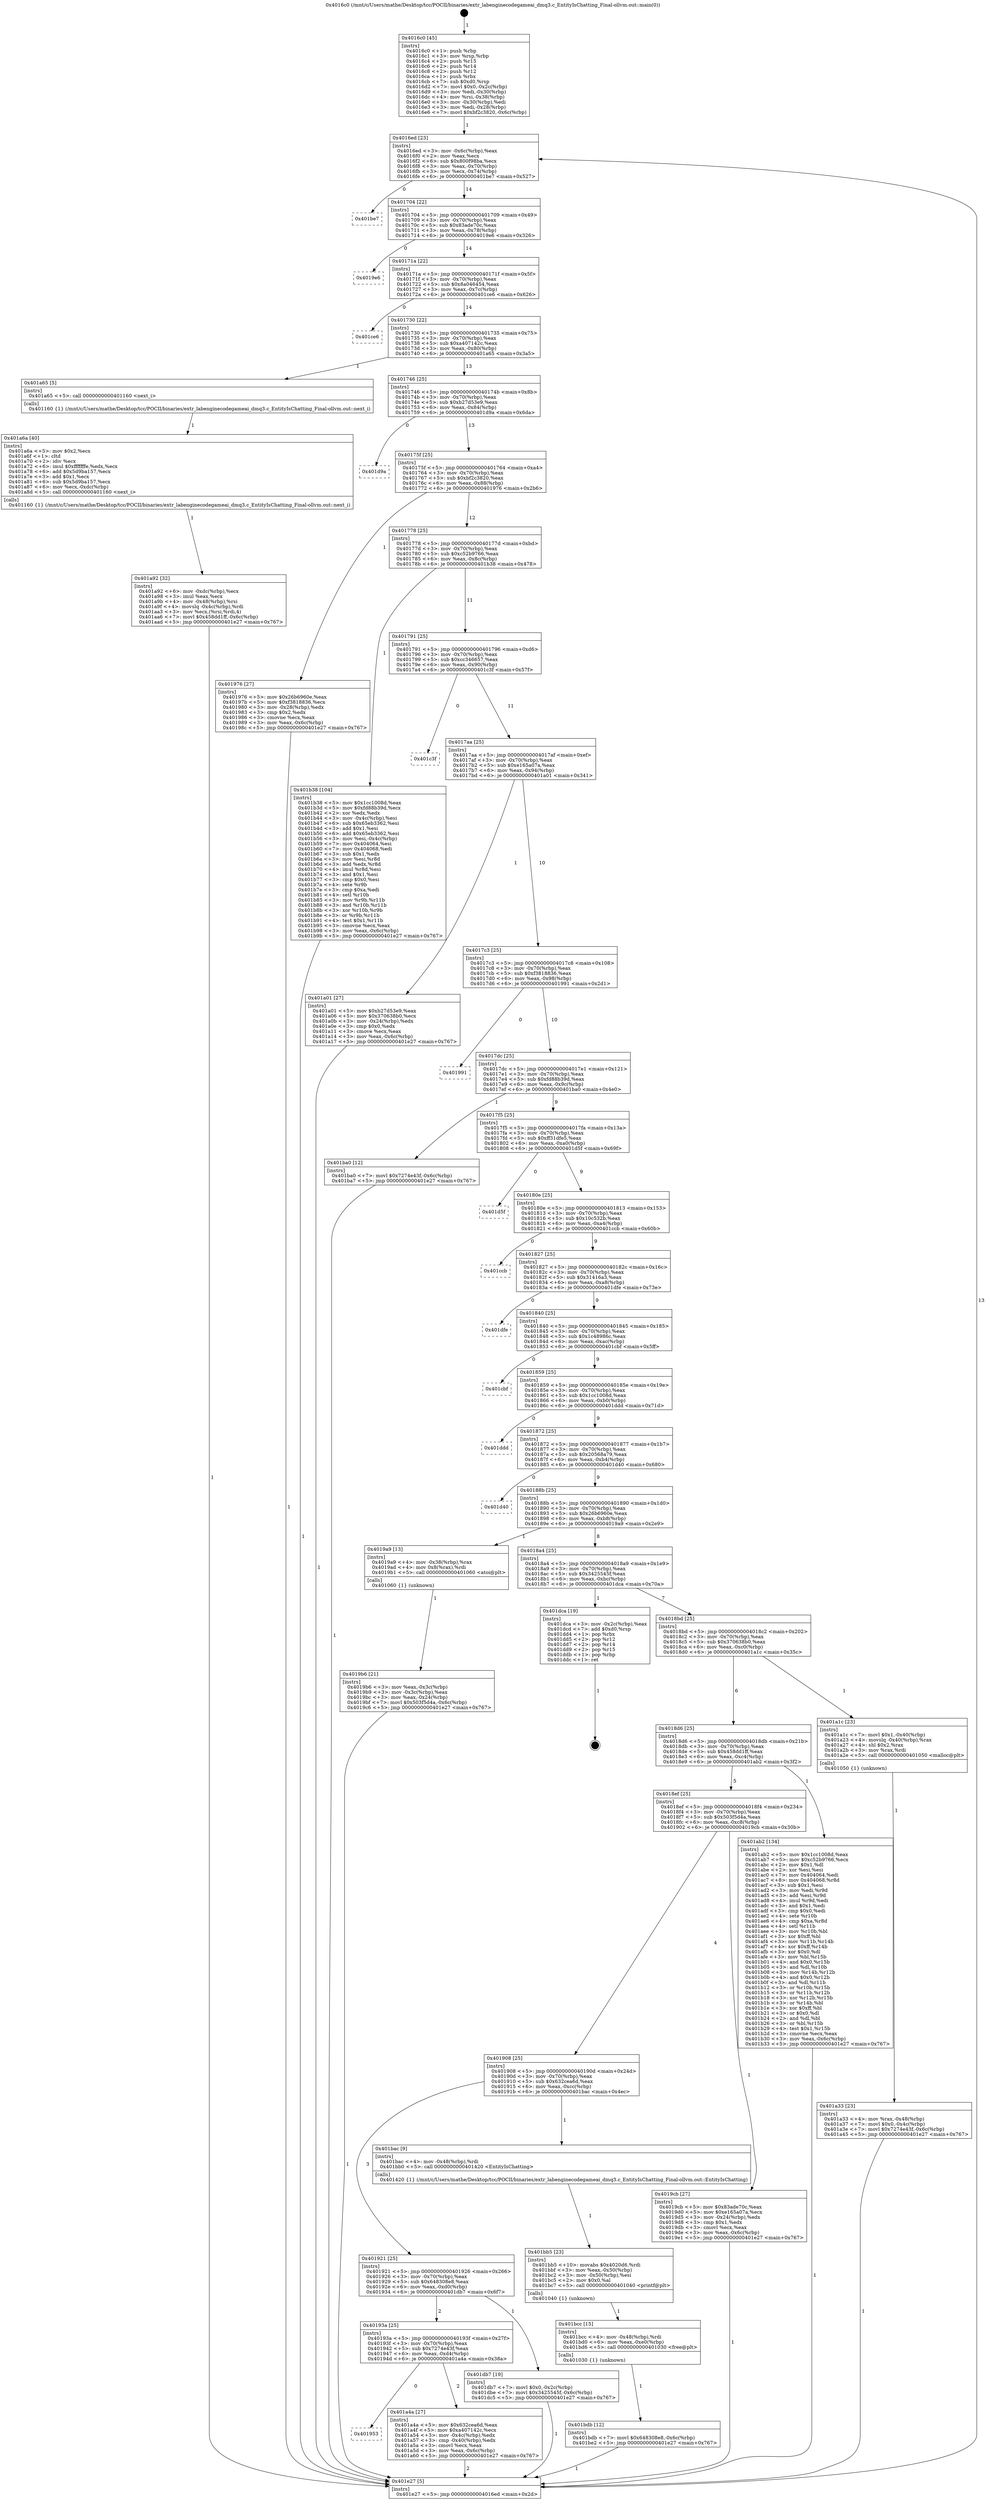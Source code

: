 digraph "0x4016c0" {
  label = "0x4016c0 (/mnt/c/Users/mathe/Desktop/tcc/POCII/binaries/extr_labenginecodegameai_dmq3.c_EntityIsChatting_Final-ollvm.out::main(0))"
  labelloc = "t"
  node[shape=record]

  Entry [label="",width=0.3,height=0.3,shape=circle,fillcolor=black,style=filled]
  "0x4016ed" [label="{
     0x4016ed [23]\l
     | [instrs]\l
     &nbsp;&nbsp;0x4016ed \<+3\>: mov -0x6c(%rbp),%eax\l
     &nbsp;&nbsp;0x4016f0 \<+2\>: mov %eax,%ecx\l
     &nbsp;&nbsp;0x4016f2 \<+6\>: sub $0x800f98ba,%ecx\l
     &nbsp;&nbsp;0x4016f8 \<+3\>: mov %eax,-0x70(%rbp)\l
     &nbsp;&nbsp;0x4016fb \<+3\>: mov %ecx,-0x74(%rbp)\l
     &nbsp;&nbsp;0x4016fe \<+6\>: je 0000000000401be7 \<main+0x527\>\l
  }"]
  "0x401be7" [label="{
     0x401be7\l
  }", style=dashed]
  "0x401704" [label="{
     0x401704 [22]\l
     | [instrs]\l
     &nbsp;&nbsp;0x401704 \<+5\>: jmp 0000000000401709 \<main+0x49\>\l
     &nbsp;&nbsp;0x401709 \<+3\>: mov -0x70(%rbp),%eax\l
     &nbsp;&nbsp;0x40170c \<+5\>: sub $0x83ade70c,%eax\l
     &nbsp;&nbsp;0x401711 \<+3\>: mov %eax,-0x78(%rbp)\l
     &nbsp;&nbsp;0x401714 \<+6\>: je 00000000004019e6 \<main+0x326\>\l
  }"]
  Exit [label="",width=0.3,height=0.3,shape=circle,fillcolor=black,style=filled,peripheries=2]
  "0x4019e6" [label="{
     0x4019e6\l
  }", style=dashed]
  "0x40171a" [label="{
     0x40171a [22]\l
     | [instrs]\l
     &nbsp;&nbsp;0x40171a \<+5\>: jmp 000000000040171f \<main+0x5f\>\l
     &nbsp;&nbsp;0x40171f \<+3\>: mov -0x70(%rbp),%eax\l
     &nbsp;&nbsp;0x401722 \<+5\>: sub $0x8a046454,%eax\l
     &nbsp;&nbsp;0x401727 \<+3\>: mov %eax,-0x7c(%rbp)\l
     &nbsp;&nbsp;0x40172a \<+6\>: je 0000000000401ce6 \<main+0x626\>\l
  }"]
  "0x401bdb" [label="{
     0x401bdb [12]\l
     | [instrs]\l
     &nbsp;&nbsp;0x401bdb \<+7\>: movl $0x648308e8,-0x6c(%rbp)\l
     &nbsp;&nbsp;0x401be2 \<+5\>: jmp 0000000000401e27 \<main+0x767\>\l
  }"]
  "0x401ce6" [label="{
     0x401ce6\l
  }", style=dashed]
  "0x401730" [label="{
     0x401730 [22]\l
     | [instrs]\l
     &nbsp;&nbsp;0x401730 \<+5\>: jmp 0000000000401735 \<main+0x75\>\l
     &nbsp;&nbsp;0x401735 \<+3\>: mov -0x70(%rbp),%eax\l
     &nbsp;&nbsp;0x401738 \<+5\>: sub $0xa407142c,%eax\l
     &nbsp;&nbsp;0x40173d \<+3\>: mov %eax,-0x80(%rbp)\l
     &nbsp;&nbsp;0x401740 \<+6\>: je 0000000000401a65 \<main+0x3a5\>\l
  }"]
  "0x401bcc" [label="{
     0x401bcc [15]\l
     | [instrs]\l
     &nbsp;&nbsp;0x401bcc \<+4\>: mov -0x48(%rbp),%rdi\l
     &nbsp;&nbsp;0x401bd0 \<+6\>: mov %eax,-0xe0(%rbp)\l
     &nbsp;&nbsp;0x401bd6 \<+5\>: call 0000000000401030 \<free@plt\>\l
     | [calls]\l
     &nbsp;&nbsp;0x401030 \{1\} (unknown)\l
  }"]
  "0x401a65" [label="{
     0x401a65 [5]\l
     | [instrs]\l
     &nbsp;&nbsp;0x401a65 \<+5\>: call 0000000000401160 \<next_i\>\l
     | [calls]\l
     &nbsp;&nbsp;0x401160 \{1\} (/mnt/c/Users/mathe/Desktop/tcc/POCII/binaries/extr_labenginecodegameai_dmq3.c_EntityIsChatting_Final-ollvm.out::next_i)\l
  }"]
  "0x401746" [label="{
     0x401746 [25]\l
     | [instrs]\l
     &nbsp;&nbsp;0x401746 \<+5\>: jmp 000000000040174b \<main+0x8b\>\l
     &nbsp;&nbsp;0x40174b \<+3\>: mov -0x70(%rbp),%eax\l
     &nbsp;&nbsp;0x40174e \<+5\>: sub $0xb27d53e9,%eax\l
     &nbsp;&nbsp;0x401753 \<+6\>: mov %eax,-0x84(%rbp)\l
     &nbsp;&nbsp;0x401759 \<+6\>: je 0000000000401d9a \<main+0x6da\>\l
  }"]
  "0x401bb5" [label="{
     0x401bb5 [23]\l
     | [instrs]\l
     &nbsp;&nbsp;0x401bb5 \<+10\>: movabs $0x4020d6,%rdi\l
     &nbsp;&nbsp;0x401bbf \<+3\>: mov %eax,-0x50(%rbp)\l
     &nbsp;&nbsp;0x401bc2 \<+3\>: mov -0x50(%rbp),%esi\l
     &nbsp;&nbsp;0x401bc5 \<+2\>: mov $0x0,%al\l
     &nbsp;&nbsp;0x401bc7 \<+5\>: call 0000000000401040 \<printf@plt\>\l
     | [calls]\l
     &nbsp;&nbsp;0x401040 \{1\} (unknown)\l
  }"]
  "0x401d9a" [label="{
     0x401d9a\l
  }", style=dashed]
  "0x40175f" [label="{
     0x40175f [25]\l
     | [instrs]\l
     &nbsp;&nbsp;0x40175f \<+5\>: jmp 0000000000401764 \<main+0xa4\>\l
     &nbsp;&nbsp;0x401764 \<+3\>: mov -0x70(%rbp),%eax\l
     &nbsp;&nbsp;0x401767 \<+5\>: sub $0xbf2c3820,%eax\l
     &nbsp;&nbsp;0x40176c \<+6\>: mov %eax,-0x88(%rbp)\l
     &nbsp;&nbsp;0x401772 \<+6\>: je 0000000000401976 \<main+0x2b6\>\l
  }"]
  "0x401a92" [label="{
     0x401a92 [32]\l
     | [instrs]\l
     &nbsp;&nbsp;0x401a92 \<+6\>: mov -0xdc(%rbp),%ecx\l
     &nbsp;&nbsp;0x401a98 \<+3\>: imul %eax,%ecx\l
     &nbsp;&nbsp;0x401a9b \<+4\>: mov -0x48(%rbp),%rsi\l
     &nbsp;&nbsp;0x401a9f \<+4\>: movslq -0x4c(%rbp),%rdi\l
     &nbsp;&nbsp;0x401aa3 \<+3\>: mov %ecx,(%rsi,%rdi,4)\l
     &nbsp;&nbsp;0x401aa6 \<+7\>: movl $0x458dd1ff,-0x6c(%rbp)\l
     &nbsp;&nbsp;0x401aad \<+5\>: jmp 0000000000401e27 \<main+0x767\>\l
  }"]
  "0x401976" [label="{
     0x401976 [27]\l
     | [instrs]\l
     &nbsp;&nbsp;0x401976 \<+5\>: mov $0x26b6960e,%eax\l
     &nbsp;&nbsp;0x40197b \<+5\>: mov $0xf3818836,%ecx\l
     &nbsp;&nbsp;0x401980 \<+3\>: mov -0x28(%rbp),%edx\l
     &nbsp;&nbsp;0x401983 \<+3\>: cmp $0x2,%edx\l
     &nbsp;&nbsp;0x401986 \<+3\>: cmovne %ecx,%eax\l
     &nbsp;&nbsp;0x401989 \<+3\>: mov %eax,-0x6c(%rbp)\l
     &nbsp;&nbsp;0x40198c \<+5\>: jmp 0000000000401e27 \<main+0x767\>\l
  }"]
  "0x401778" [label="{
     0x401778 [25]\l
     | [instrs]\l
     &nbsp;&nbsp;0x401778 \<+5\>: jmp 000000000040177d \<main+0xbd\>\l
     &nbsp;&nbsp;0x40177d \<+3\>: mov -0x70(%rbp),%eax\l
     &nbsp;&nbsp;0x401780 \<+5\>: sub $0xc52b9766,%eax\l
     &nbsp;&nbsp;0x401785 \<+6\>: mov %eax,-0x8c(%rbp)\l
     &nbsp;&nbsp;0x40178b \<+6\>: je 0000000000401b38 \<main+0x478\>\l
  }"]
  "0x401e27" [label="{
     0x401e27 [5]\l
     | [instrs]\l
     &nbsp;&nbsp;0x401e27 \<+5\>: jmp 00000000004016ed \<main+0x2d\>\l
  }"]
  "0x4016c0" [label="{
     0x4016c0 [45]\l
     | [instrs]\l
     &nbsp;&nbsp;0x4016c0 \<+1\>: push %rbp\l
     &nbsp;&nbsp;0x4016c1 \<+3\>: mov %rsp,%rbp\l
     &nbsp;&nbsp;0x4016c4 \<+2\>: push %r15\l
     &nbsp;&nbsp;0x4016c6 \<+2\>: push %r14\l
     &nbsp;&nbsp;0x4016c8 \<+2\>: push %r12\l
     &nbsp;&nbsp;0x4016ca \<+1\>: push %rbx\l
     &nbsp;&nbsp;0x4016cb \<+7\>: sub $0xd0,%rsp\l
     &nbsp;&nbsp;0x4016d2 \<+7\>: movl $0x0,-0x2c(%rbp)\l
     &nbsp;&nbsp;0x4016d9 \<+3\>: mov %edi,-0x30(%rbp)\l
     &nbsp;&nbsp;0x4016dc \<+4\>: mov %rsi,-0x38(%rbp)\l
     &nbsp;&nbsp;0x4016e0 \<+3\>: mov -0x30(%rbp),%edi\l
     &nbsp;&nbsp;0x4016e3 \<+3\>: mov %edi,-0x28(%rbp)\l
     &nbsp;&nbsp;0x4016e6 \<+7\>: movl $0xbf2c3820,-0x6c(%rbp)\l
  }"]
  "0x401a6a" [label="{
     0x401a6a [40]\l
     | [instrs]\l
     &nbsp;&nbsp;0x401a6a \<+5\>: mov $0x2,%ecx\l
     &nbsp;&nbsp;0x401a6f \<+1\>: cltd\l
     &nbsp;&nbsp;0x401a70 \<+2\>: idiv %ecx\l
     &nbsp;&nbsp;0x401a72 \<+6\>: imul $0xfffffffe,%edx,%ecx\l
     &nbsp;&nbsp;0x401a78 \<+6\>: add $0x5d9ba157,%ecx\l
     &nbsp;&nbsp;0x401a7e \<+3\>: add $0x1,%ecx\l
     &nbsp;&nbsp;0x401a81 \<+6\>: sub $0x5d9ba157,%ecx\l
     &nbsp;&nbsp;0x401a87 \<+6\>: mov %ecx,-0xdc(%rbp)\l
     &nbsp;&nbsp;0x401a8d \<+5\>: call 0000000000401160 \<next_i\>\l
     | [calls]\l
     &nbsp;&nbsp;0x401160 \{1\} (/mnt/c/Users/mathe/Desktop/tcc/POCII/binaries/extr_labenginecodegameai_dmq3.c_EntityIsChatting_Final-ollvm.out::next_i)\l
  }"]
  "0x401b38" [label="{
     0x401b38 [104]\l
     | [instrs]\l
     &nbsp;&nbsp;0x401b38 \<+5\>: mov $0x1cc1008d,%eax\l
     &nbsp;&nbsp;0x401b3d \<+5\>: mov $0xfd88b39d,%ecx\l
     &nbsp;&nbsp;0x401b42 \<+2\>: xor %edx,%edx\l
     &nbsp;&nbsp;0x401b44 \<+3\>: mov -0x4c(%rbp),%esi\l
     &nbsp;&nbsp;0x401b47 \<+6\>: sub $0x65eb3362,%esi\l
     &nbsp;&nbsp;0x401b4d \<+3\>: add $0x1,%esi\l
     &nbsp;&nbsp;0x401b50 \<+6\>: add $0x65eb3362,%esi\l
     &nbsp;&nbsp;0x401b56 \<+3\>: mov %esi,-0x4c(%rbp)\l
     &nbsp;&nbsp;0x401b59 \<+7\>: mov 0x404064,%esi\l
     &nbsp;&nbsp;0x401b60 \<+7\>: mov 0x404068,%edi\l
     &nbsp;&nbsp;0x401b67 \<+3\>: sub $0x1,%edx\l
     &nbsp;&nbsp;0x401b6a \<+3\>: mov %esi,%r8d\l
     &nbsp;&nbsp;0x401b6d \<+3\>: add %edx,%r8d\l
     &nbsp;&nbsp;0x401b70 \<+4\>: imul %r8d,%esi\l
     &nbsp;&nbsp;0x401b74 \<+3\>: and $0x1,%esi\l
     &nbsp;&nbsp;0x401b77 \<+3\>: cmp $0x0,%esi\l
     &nbsp;&nbsp;0x401b7a \<+4\>: sete %r9b\l
     &nbsp;&nbsp;0x401b7e \<+3\>: cmp $0xa,%edi\l
     &nbsp;&nbsp;0x401b81 \<+4\>: setl %r10b\l
     &nbsp;&nbsp;0x401b85 \<+3\>: mov %r9b,%r11b\l
     &nbsp;&nbsp;0x401b88 \<+3\>: and %r10b,%r11b\l
     &nbsp;&nbsp;0x401b8b \<+3\>: xor %r10b,%r9b\l
     &nbsp;&nbsp;0x401b8e \<+3\>: or %r9b,%r11b\l
     &nbsp;&nbsp;0x401b91 \<+4\>: test $0x1,%r11b\l
     &nbsp;&nbsp;0x401b95 \<+3\>: cmovne %ecx,%eax\l
     &nbsp;&nbsp;0x401b98 \<+3\>: mov %eax,-0x6c(%rbp)\l
     &nbsp;&nbsp;0x401b9b \<+5\>: jmp 0000000000401e27 \<main+0x767\>\l
  }"]
  "0x401791" [label="{
     0x401791 [25]\l
     | [instrs]\l
     &nbsp;&nbsp;0x401791 \<+5\>: jmp 0000000000401796 \<main+0xd6\>\l
     &nbsp;&nbsp;0x401796 \<+3\>: mov -0x70(%rbp),%eax\l
     &nbsp;&nbsp;0x401799 \<+5\>: sub $0xcc346657,%eax\l
     &nbsp;&nbsp;0x40179e \<+6\>: mov %eax,-0x90(%rbp)\l
     &nbsp;&nbsp;0x4017a4 \<+6\>: je 0000000000401c3f \<main+0x57f\>\l
  }"]
  "0x401953" [label="{
     0x401953\l
  }", style=dashed]
  "0x401c3f" [label="{
     0x401c3f\l
  }", style=dashed]
  "0x4017aa" [label="{
     0x4017aa [25]\l
     | [instrs]\l
     &nbsp;&nbsp;0x4017aa \<+5\>: jmp 00000000004017af \<main+0xef\>\l
     &nbsp;&nbsp;0x4017af \<+3\>: mov -0x70(%rbp),%eax\l
     &nbsp;&nbsp;0x4017b2 \<+5\>: sub $0xe165a07a,%eax\l
     &nbsp;&nbsp;0x4017b7 \<+6\>: mov %eax,-0x94(%rbp)\l
     &nbsp;&nbsp;0x4017bd \<+6\>: je 0000000000401a01 \<main+0x341\>\l
  }"]
  "0x401a4a" [label="{
     0x401a4a [27]\l
     | [instrs]\l
     &nbsp;&nbsp;0x401a4a \<+5\>: mov $0x632cea6d,%eax\l
     &nbsp;&nbsp;0x401a4f \<+5\>: mov $0xa407142c,%ecx\l
     &nbsp;&nbsp;0x401a54 \<+3\>: mov -0x4c(%rbp),%edx\l
     &nbsp;&nbsp;0x401a57 \<+3\>: cmp -0x40(%rbp),%edx\l
     &nbsp;&nbsp;0x401a5a \<+3\>: cmovl %ecx,%eax\l
     &nbsp;&nbsp;0x401a5d \<+3\>: mov %eax,-0x6c(%rbp)\l
     &nbsp;&nbsp;0x401a60 \<+5\>: jmp 0000000000401e27 \<main+0x767\>\l
  }"]
  "0x401a01" [label="{
     0x401a01 [27]\l
     | [instrs]\l
     &nbsp;&nbsp;0x401a01 \<+5\>: mov $0xb27d53e9,%eax\l
     &nbsp;&nbsp;0x401a06 \<+5\>: mov $0x370638b0,%ecx\l
     &nbsp;&nbsp;0x401a0b \<+3\>: mov -0x24(%rbp),%edx\l
     &nbsp;&nbsp;0x401a0e \<+3\>: cmp $0x0,%edx\l
     &nbsp;&nbsp;0x401a11 \<+3\>: cmove %ecx,%eax\l
     &nbsp;&nbsp;0x401a14 \<+3\>: mov %eax,-0x6c(%rbp)\l
     &nbsp;&nbsp;0x401a17 \<+5\>: jmp 0000000000401e27 \<main+0x767\>\l
  }"]
  "0x4017c3" [label="{
     0x4017c3 [25]\l
     | [instrs]\l
     &nbsp;&nbsp;0x4017c3 \<+5\>: jmp 00000000004017c8 \<main+0x108\>\l
     &nbsp;&nbsp;0x4017c8 \<+3\>: mov -0x70(%rbp),%eax\l
     &nbsp;&nbsp;0x4017cb \<+5\>: sub $0xf3818836,%eax\l
     &nbsp;&nbsp;0x4017d0 \<+6\>: mov %eax,-0x98(%rbp)\l
     &nbsp;&nbsp;0x4017d6 \<+6\>: je 0000000000401991 \<main+0x2d1\>\l
  }"]
  "0x40193a" [label="{
     0x40193a [25]\l
     | [instrs]\l
     &nbsp;&nbsp;0x40193a \<+5\>: jmp 000000000040193f \<main+0x27f\>\l
     &nbsp;&nbsp;0x40193f \<+3\>: mov -0x70(%rbp),%eax\l
     &nbsp;&nbsp;0x401942 \<+5\>: sub $0x7274e43f,%eax\l
     &nbsp;&nbsp;0x401947 \<+6\>: mov %eax,-0xd4(%rbp)\l
     &nbsp;&nbsp;0x40194d \<+6\>: je 0000000000401a4a \<main+0x38a\>\l
  }"]
  "0x401991" [label="{
     0x401991\l
  }", style=dashed]
  "0x4017dc" [label="{
     0x4017dc [25]\l
     | [instrs]\l
     &nbsp;&nbsp;0x4017dc \<+5\>: jmp 00000000004017e1 \<main+0x121\>\l
     &nbsp;&nbsp;0x4017e1 \<+3\>: mov -0x70(%rbp),%eax\l
     &nbsp;&nbsp;0x4017e4 \<+5\>: sub $0xfd88b39d,%eax\l
     &nbsp;&nbsp;0x4017e9 \<+6\>: mov %eax,-0x9c(%rbp)\l
     &nbsp;&nbsp;0x4017ef \<+6\>: je 0000000000401ba0 \<main+0x4e0\>\l
  }"]
  "0x401db7" [label="{
     0x401db7 [19]\l
     | [instrs]\l
     &nbsp;&nbsp;0x401db7 \<+7\>: movl $0x0,-0x2c(%rbp)\l
     &nbsp;&nbsp;0x401dbe \<+7\>: movl $0x3425545f,-0x6c(%rbp)\l
     &nbsp;&nbsp;0x401dc5 \<+5\>: jmp 0000000000401e27 \<main+0x767\>\l
  }"]
  "0x401ba0" [label="{
     0x401ba0 [12]\l
     | [instrs]\l
     &nbsp;&nbsp;0x401ba0 \<+7\>: movl $0x7274e43f,-0x6c(%rbp)\l
     &nbsp;&nbsp;0x401ba7 \<+5\>: jmp 0000000000401e27 \<main+0x767\>\l
  }"]
  "0x4017f5" [label="{
     0x4017f5 [25]\l
     | [instrs]\l
     &nbsp;&nbsp;0x4017f5 \<+5\>: jmp 00000000004017fa \<main+0x13a\>\l
     &nbsp;&nbsp;0x4017fa \<+3\>: mov -0x70(%rbp),%eax\l
     &nbsp;&nbsp;0x4017fd \<+5\>: sub $0xff31dfe5,%eax\l
     &nbsp;&nbsp;0x401802 \<+6\>: mov %eax,-0xa0(%rbp)\l
     &nbsp;&nbsp;0x401808 \<+6\>: je 0000000000401d5f \<main+0x69f\>\l
  }"]
  "0x401921" [label="{
     0x401921 [25]\l
     | [instrs]\l
     &nbsp;&nbsp;0x401921 \<+5\>: jmp 0000000000401926 \<main+0x266\>\l
     &nbsp;&nbsp;0x401926 \<+3\>: mov -0x70(%rbp),%eax\l
     &nbsp;&nbsp;0x401929 \<+5\>: sub $0x648308e8,%eax\l
     &nbsp;&nbsp;0x40192e \<+6\>: mov %eax,-0xd0(%rbp)\l
     &nbsp;&nbsp;0x401934 \<+6\>: je 0000000000401db7 \<main+0x6f7\>\l
  }"]
  "0x401d5f" [label="{
     0x401d5f\l
  }", style=dashed]
  "0x40180e" [label="{
     0x40180e [25]\l
     | [instrs]\l
     &nbsp;&nbsp;0x40180e \<+5\>: jmp 0000000000401813 \<main+0x153\>\l
     &nbsp;&nbsp;0x401813 \<+3\>: mov -0x70(%rbp),%eax\l
     &nbsp;&nbsp;0x401816 \<+5\>: sub $0x10c532b,%eax\l
     &nbsp;&nbsp;0x40181b \<+6\>: mov %eax,-0xa4(%rbp)\l
     &nbsp;&nbsp;0x401821 \<+6\>: je 0000000000401ccb \<main+0x60b\>\l
  }"]
  "0x401bac" [label="{
     0x401bac [9]\l
     | [instrs]\l
     &nbsp;&nbsp;0x401bac \<+4\>: mov -0x48(%rbp),%rdi\l
     &nbsp;&nbsp;0x401bb0 \<+5\>: call 0000000000401420 \<EntityIsChatting\>\l
     | [calls]\l
     &nbsp;&nbsp;0x401420 \{1\} (/mnt/c/Users/mathe/Desktop/tcc/POCII/binaries/extr_labenginecodegameai_dmq3.c_EntityIsChatting_Final-ollvm.out::EntityIsChatting)\l
  }"]
  "0x401ccb" [label="{
     0x401ccb\l
  }", style=dashed]
  "0x401827" [label="{
     0x401827 [25]\l
     | [instrs]\l
     &nbsp;&nbsp;0x401827 \<+5\>: jmp 000000000040182c \<main+0x16c\>\l
     &nbsp;&nbsp;0x40182c \<+3\>: mov -0x70(%rbp),%eax\l
     &nbsp;&nbsp;0x40182f \<+5\>: sub $0x31416a3,%eax\l
     &nbsp;&nbsp;0x401834 \<+6\>: mov %eax,-0xa8(%rbp)\l
     &nbsp;&nbsp;0x40183a \<+6\>: je 0000000000401dfe \<main+0x73e\>\l
  }"]
  "0x401a33" [label="{
     0x401a33 [23]\l
     | [instrs]\l
     &nbsp;&nbsp;0x401a33 \<+4\>: mov %rax,-0x48(%rbp)\l
     &nbsp;&nbsp;0x401a37 \<+7\>: movl $0x0,-0x4c(%rbp)\l
     &nbsp;&nbsp;0x401a3e \<+7\>: movl $0x7274e43f,-0x6c(%rbp)\l
     &nbsp;&nbsp;0x401a45 \<+5\>: jmp 0000000000401e27 \<main+0x767\>\l
  }"]
  "0x401dfe" [label="{
     0x401dfe\l
  }", style=dashed]
  "0x401840" [label="{
     0x401840 [25]\l
     | [instrs]\l
     &nbsp;&nbsp;0x401840 \<+5\>: jmp 0000000000401845 \<main+0x185\>\l
     &nbsp;&nbsp;0x401845 \<+3\>: mov -0x70(%rbp),%eax\l
     &nbsp;&nbsp;0x401848 \<+5\>: sub $0x1c48986c,%eax\l
     &nbsp;&nbsp;0x40184d \<+6\>: mov %eax,-0xac(%rbp)\l
     &nbsp;&nbsp;0x401853 \<+6\>: je 0000000000401cbf \<main+0x5ff\>\l
  }"]
  "0x401908" [label="{
     0x401908 [25]\l
     | [instrs]\l
     &nbsp;&nbsp;0x401908 \<+5\>: jmp 000000000040190d \<main+0x24d\>\l
     &nbsp;&nbsp;0x40190d \<+3\>: mov -0x70(%rbp),%eax\l
     &nbsp;&nbsp;0x401910 \<+5\>: sub $0x632cea6d,%eax\l
     &nbsp;&nbsp;0x401915 \<+6\>: mov %eax,-0xcc(%rbp)\l
     &nbsp;&nbsp;0x40191b \<+6\>: je 0000000000401bac \<main+0x4ec\>\l
  }"]
  "0x401cbf" [label="{
     0x401cbf\l
  }", style=dashed]
  "0x401859" [label="{
     0x401859 [25]\l
     | [instrs]\l
     &nbsp;&nbsp;0x401859 \<+5\>: jmp 000000000040185e \<main+0x19e\>\l
     &nbsp;&nbsp;0x40185e \<+3\>: mov -0x70(%rbp),%eax\l
     &nbsp;&nbsp;0x401861 \<+5\>: sub $0x1cc1008d,%eax\l
     &nbsp;&nbsp;0x401866 \<+6\>: mov %eax,-0xb0(%rbp)\l
     &nbsp;&nbsp;0x40186c \<+6\>: je 0000000000401ddd \<main+0x71d\>\l
  }"]
  "0x4019cb" [label="{
     0x4019cb [27]\l
     | [instrs]\l
     &nbsp;&nbsp;0x4019cb \<+5\>: mov $0x83ade70c,%eax\l
     &nbsp;&nbsp;0x4019d0 \<+5\>: mov $0xe165a07a,%ecx\l
     &nbsp;&nbsp;0x4019d5 \<+3\>: mov -0x24(%rbp),%edx\l
     &nbsp;&nbsp;0x4019d8 \<+3\>: cmp $0x1,%edx\l
     &nbsp;&nbsp;0x4019db \<+3\>: cmovl %ecx,%eax\l
     &nbsp;&nbsp;0x4019de \<+3\>: mov %eax,-0x6c(%rbp)\l
     &nbsp;&nbsp;0x4019e1 \<+5\>: jmp 0000000000401e27 \<main+0x767\>\l
  }"]
  "0x401ddd" [label="{
     0x401ddd\l
  }", style=dashed]
  "0x401872" [label="{
     0x401872 [25]\l
     | [instrs]\l
     &nbsp;&nbsp;0x401872 \<+5\>: jmp 0000000000401877 \<main+0x1b7\>\l
     &nbsp;&nbsp;0x401877 \<+3\>: mov -0x70(%rbp),%eax\l
     &nbsp;&nbsp;0x40187a \<+5\>: sub $0x20568a79,%eax\l
     &nbsp;&nbsp;0x40187f \<+6\>: mov %eax,-0xb4(%rbp)\l
     &nbsp;&nbsp;0x401885 \<+6\>: je 0000000000401d40 \<main+0x680\>\l
  }"]
  "0x4018ef" [label="{
     0x4018ef [25]\l
     | [instrs]\l
     &nbsp;&nbsp;0x4018ef \<+5\>: jmp 00000000004018f4 \<main+0x234\>\l
     &nbsp;&nbsp;0x4018f4 \<+3\>: mov -0x70(%rbp),%eax\l
     &nbsp;&nbsp;0x4018f7 \<+5\>: sub $0x503f5d4a,%eax\l
     &nbsp;&nbsp;0x4018fc \<+6\>: mov %eax,-0xc8(%rbp)\l
     &nbsp;&nbsp;0x401902 \<+6\>: je 00000000004019cb \<main+0x30b\>\l
  }"]
  "0x401d40" [label="{
     0x401d40\l
  }", style=dashed]
  "0x40188b" [label="{
     0x40188b [25]\l
     | [instrs]\l
     &nbsp;&nbsp;0x40188b \<+5\>: jmp 0000000000401890 \<main+0x1d0\>\l
     &nbsp;&nbsp;0x401890 \<+3\>: mov -0x70(%rbp),%eax\l
     &nbsp;&nbsp;0x401893 \<+5\>: sub $0x26b6960e,%eax\l
     &nbsp;&nbsp;0x401898 \<+6\>: mov %eax,-0xb8(%rbp)\l
     &nbsp;&nbsp;0x40189e \<+6\>: je 00000000004019a9 \<main+0x2e9\>\l
  }"]
  "0x401ab2" [label="{
     0x401ab2 [134]\l
     | [instrs]\l
     &nbsp;&nbsp;0x401ab2 \<+5\>: mov $0x1cc1008d,%eax\l
     &nbsp;&nbsp;0x401ab7 \<+5\>: mov $0xc52b9766,%ecx\l
     &nbsp;&nbsp;0x401abc \<+2\>: mov $0x1,%dl\l
     &nbsp;&nbsp;0x401abe \<+2\>: xor %esi,%esi\l
     &nbsp;&nbsp;0x401ac0 \<+7\>: mov 0x404064,%edi\l
     &nbsp;&nbsp;0x401ac7 \<+8\>: mov 0x404068,%r8d\l
     &nbsp;&nbsp;0x401acf \<+3\>: sub $0x1,%esi\l
     &nbsp;&nbsp;0x401ad2 \<+3\>: mov %edi,%r9d\l
     &nbsp;&nbsp;0x401ad5 \<+3\>: add %esi,%r9d\l
     &nbsp;&nbsp;0x401ad8 \<+4\>: imul %r9d,%edi\l
     &nbsp;&nbsp;0x401adc \<+3\>: and $0x1,%edi\l
     &nbsp;&nbsp;0x401adf \<+3\>: cmp $0x0,%edi\l
     &nbsp;&nbsp;0x401ae2 \<+4\>: sete %r10b\l
     &nbsp;&nbsp;0x401ae6 \<+4\>: cmp $0xa,%r8d\l
     &nbsp;&nbsp;0x401aea \<+4\>: setl %r11b\l
     &nbsp;&nbsp;0x401aee \<+3\>: mov %r10b,%bl\l
     &nbsp;&nbsp;0x401af1 \<+3\>: xor $0xff,%bl\l
     &nbsp;&nbsp;0x401af4 \<+3\>: mov %r11b,%r14b\l
     &nbsp;&nbsp;0x401af7 \<+4\>: xor $0xff,%r14b\l
     &nbsp;&nbsp;0x401afb \<+3\>: xor $0x0,%dl\l
     &nbsp;&nbsp;0x401afe \<+3\>: mov %bl,%r15b\l
     &nbsp;&nbsp;0x401b01 \<+4\>: and $0x0,%r15b\l
     &nbsp;&nbsp;0x401b05 \<+3\>: and %dl,%r10b\l
     &nbsp;&nbsp;0x401b08 \<+3\>: mov %r14b,%r12b\l
     &nbsp;&nbsp;0x401b0b \<+4\>: and $0x0,%r12b\l
     &nbsp;&nbsp;0x401b0f \<+3\>: and %dl,%r11b\l
     &nbsp;&nbsp;0x401b12 \<+3\>: or %r10b,%r15b\l
     &nbsp;&nbsp;0x401b15 \<+3\>: or %r11b,%r12b\l
     &nbsp;&nbsp;0x401b18 \<+3\>: xor %r12b,%r15b\l
     &nbsp;&nbsp;0x401b1b \<+3\>: or %r14b,%bl\l
     &nbsp;&nbsp;0x401b1e \<+3\>: xor $0xff,%bl\l
     &nbsp;&nbsp;0x401b21 \<+3\>: or $0x0,%dl\l
     &nbsp;&nbsp;0x401b24 \<+2\>: and %dl,%bl\l
     &nbsp;&nbsp;0x401b26 \<+3\>: or %bl,%r15b\l
     &nbsp;&nbsp;0x401b29 \<+4\>: test $0x1,%r15b\l
     &nbsp;&nbsp;0x401b2d \<+3\>: cmovne %ecx,%eax\l
     &nbsp;&nbsp;0x401b30 \<+3\>: mov %eax,-0x6c(%rbp)\l
     &nbsp;&nbsp;0x401b33 \<+5\>: jmp 0000000000401e27 \<main+0x767\>\l
  }"]
  "0x4019a9" [label="{
     0x4019a9 [13]\l
     | [instrs]\l
     &nbsp;&nbsp;0x4019a9 \<+4\>: mov -0x38(%rbp),%rax\l
     &nbsp;&nbsp;0x4019ad \<+4\>: mov 0x8(%rax),%rdi\l
     &nbsp;&nbsp;0x4019b1 \<+5\>: call 0000000000401060 \<atoi@plt\>\l
     | [calls]\l
     &nbsp;&nbsp;0x401060 \{1\} (unknown)\l
  }"]
  "0x4018a4" [label="{
     0x4018a4 [25]\l
     | [instrs]\l
     &nbsp;&nbsp;0x4018a4 \<+5\>: jmp 00000000004018a9 \<main+0x1e9\>\l
     &nbsp;&nbsp;0x4018a9 \<+3\>: mov -0x70(%rbp),%eax\l
     &nbsp;&nbsp;0x4018ac \<+5\>: sub $0x3425545f,%eax\l
     &nbsp;&nbsp;0x4018b1 \<+6\>: mov %eax,-0xbc(%rbp)\l
     &nbsp;&nbsp;0x4018b7 \<+6\>: je 0000000000401dca \<main+0x70a\>\l
  }"]
  "0x4019b6" [label="{
     0x4019b6 [21]\l
     | [instrs]\l
     &nbsp;&nbsp;0x4019b6 \<+3\>: mov %eax,-0x3c(%rbp)\l
     &nbsp;&nbsp;0x4019b9 \<+3\>: mov -0x3c(%rbp),%eax\l
     &nbsp;&nbsp;0x4019bc \<+3\>: mov %eax,-0x24(%rbp)\l
     &nbsp;&nbsp;0x4019bf \<+7\>: movl $0x503f5d4a,-0x6c(%rbp)\l
     &nbsp;&nbsp;0x4019c6 \<+5\>: jmp 0000000000401e27 \<main+0x767\>\l
  }"]
  "0x4018d6" [label="{
     0x4018d6 [25]\l
     | [instrs]\l
     &nbsp;&nbsp;0x4018d6 \<+5\>: jmp 00000000004018db \<main+0x21b\>\l
     &nbsp;&nbsp;0x4018db \<+3\>: mov -0x70(%rbp),%eax\l
     &nbsp;&nbsp;0x4018de \<+5\>: sub $0x458dd1ff,%eax\l
     &nbsp;&nbsp;0x4018e3 \<+6\>: mov %eax,-0xc4(%rbp)\l
     &nbsp;&nbsp;0x4018e9 \<+6\>: je 0000000000401ab2 \<main+0x3f2\>\l
  }"]
  "0x401dca" [label="{
     0x401dca [19]\l
     | [instrs]\l
     &nbsp;&nbsp;0x401dca \<+3\>: mov -0x2c(%rbp),%eax\l
     &nbsp;&nbsp;0x401dcd \<+7\>: add $0xd0,%rsp\l
     &nbsp;&nbsp;0x401dd4 \<+1\>: pop %rbx\l
     &nbsp;&nbsp;0x401dd5 \<+2\>: pop %r12\l
     &nbsp;&nbsp;0x401dd7 \<+2\>: pop %r14\l
     &nbsp;&nbsp;0x401dd9 \<+2\>: pop %r15\l
     &nbsp;&nbsp;0x401ddb \<+1\>: pop %rbp\l
     &nbsp;&nbsp;0x401ddc \<+1\>: ret\l
  }"]
  "0x4018bd" [label="{
     0x4018bd [25]\l
     | [instrs]\l
     &nbsp;&nbsp;0x4018bd \<+5\>: jmp 00000000004018c2 \<main+0x202\>\l
     &nbsp;&nbsp;0x4018c2 \<+3\>: mov -0x70(%rbp),%eax\l
     &nbsp;&nbsp;0x4018c5 \<+5\>: sub $0x370638b0,%eax\l
     &nbsp;&nbsp;0x4018ca \<+6\>: mov %eax,-0xc0(%rbp)\l
     &nbsp;&nbsp;0x4018d0 \<+6\>: je 0000000000401a1c \<main+0x35c\>\l
  }"]
  "0x401a1c" [label="{
     0x401a1c [23]\l
     | [instrs]\l
     &nbsp;&nbsp;0x401a1c \<+7\>: movl $0x1,-0x40(%rbp)\l
     &nbsp;&nbsp;0x401a23 \<+4\>: movslq -0x40(%rbp),%rax\l
     &nbsp;&nbsp;0x401a27 \<+4\>: shl $0x2,%rax\l
     &nbsp;&nbsp;0x401a2b \<+3\>: mov %rax,%rdi\l
     &nbsp;&nbsp;0x401a2e \<+5\>: call 0000000000401050 \<malloc@plt\>\l
     | [calls]\l
     &nbsp;&nbsp;0x401050 \{1\} (unknown)\l
  }"]
  Entry -> "0x4016c0" [label=" 1"]
  "0x4016ed" -> "0x401be7" [label=" 0"]
  "0x4016ed" -> "0x401704" [label=" 14"]
  "0x401dca" -> Exit [label=" 1"]
  "0x401704" -> "0x4019e6" [label=" 0"]
  "0x401704" -> "0x40171a" [label=" 14"]
  "0x401db7" -> "0x401e27" [label=" 1"]
  "0x40171a" -> "0x401ce6" [label=" 0"]
  "0x40171a" -> "0x401730" [label=" 14"]
  "0x401bdb" -> "0x401e27" [label=" 1"]
  "0x401730" -> "0x401a65" [label=" 1"]
  "0x401730" -> "0x401746" [label=" 13"]
  "0x401bcc" -> "0x401bdb" [label=" 1"]
  "0x401746" -> "0x401d9a" [label=" 0"]
  "0x401746" -> "0x40175f" [label=" 13"]
  "0x401bb5" -> "0x401bcc" [label=" 1"]
  "0x40175f" -> "0x401976" [label=" 1"]
  "0x40175f" -> "0x401778" [label=" 12"]
  "0x401976" -> "0x401e27" [label=" 1"]
  "0x4016c0" -> "0x4016ed" [label=" 1"]
  "0x401e27" -> "0x4016ed" [label=" 13"]
  "0x401bac" -> "0x401bb5" [label=" 1"]
  "0x401778" -> "0x401b38" [label=" 1"]
  "0x401778" -> "0x401791" [label=" 11"]
  "0x401ba0" -> "0x401e27" [label=" 1"]
  "0x401791" -> "0x401c3f" [label=" 0"]
  "0x401791" -> "0x4017aa" [label=" 11"]
  "0x401b38" -> "0x401e27" [label=" 1"]
  "0x4017aa" -> "0x401a01" [label=" 1"]
  "0x4017aa" -> "0x4017c3" [label=" 10"]
  "0x401ab2" -> "0x401e27" [label=" 1"]
  "0x4017c3" -> "0x401991" [label=" 0"]
  "0x4017c3" -> "0x4017dc" [label=" 10"]
  "0x401a6a" -> "0x401a92" [label=" 1"]
  "0x4017dc" -> "0x401ba0" [label=" 1"]
  "0x4017dc" -> "0x4017f5" [label=" 9"]
  "0x401a65" -> "0x401a6a" [label=" 1"]
  "0x4017f5" -> "0x401d5f" [label=" 0"]
  "0x4017f5" -> "0x40180e" [label=" 9"]
  "0x40193a" -> "0x401953" [label=" 0"]
  "0x40180e" -> "0x401ccb" [label=" 0"]
  "0x40180e" -> "0x401827" [label=" 9"]
  "0x40193a" -> "0x401a4a" [label=" 2"]
  "0x401827" -> "0x401dfe" [label=" 0"]
  "0x401827" -> "0x401840" [label=" 9"]
  "0x401921" -> "0x40193a" [label=" 2"]
  "0x401840" -> "0x401cbf" [label=" 0"]
  "0x401840" -> "0x401859" [label=" 9"]
  "0x401921" -> "0x401db7" [label=" 1"]
  "0x401859" -> "0x401ddd" [label=" 0"]
  "0x401859" -> "0x401872" [label=" 9"]
  "0x401a4a" -> "0x401e27" [label=" 2"]
  "0x401872" -> "0x401d40" [label=" 0"]
  "0x401872" -> "0x40188b" [label=" 9"]
  "0x401908" -> "0x401bac" [label=" 1"]
  "0x40188b" -> "0x4019a9" [label=" 1"]
  "0x40188b" -> "0x4018a4" [label=" 8"]
  "0x4019a9" -> "0x4019b6" [label=" 1"]
  "0x4019b6" -> "0x401e27" [label=" 1"]
  "0x401a92" -> "0x401e27" [label=" 1"]
  "0x4018a4" -> "0x401dca" [label=" 1"]
  "0x4018a4" -> "0x4018bd" [label=" 7"]
  "0x401a1c" -> "0x401a33" [label=" 1"]
  "0x4018bd" -> "0x401a1c" [label=" 1"]
  "0x4018bd" -> "0x4018d6" [label=" 6"]
  "0x401a33" -> "0x401e27" [label=" 1"]
  "0x4018d6" -> "0x401ab2" [label=" 1"]
  "0x4018d6" -> "0x4018ef" [label=" 5"]
  "0x401908" -> "0x401921" [label=" 3"]
  "0x4018ef" -> "0x4019cb" [label=" 1"]
  "0x4018ef" -> "0x401908" [label=" 4"]
  "0x4019cb" -> "0x401e27" [label=" 1"]
  "0x401a01" -> "0x401e27" [label=" 1"]
}
